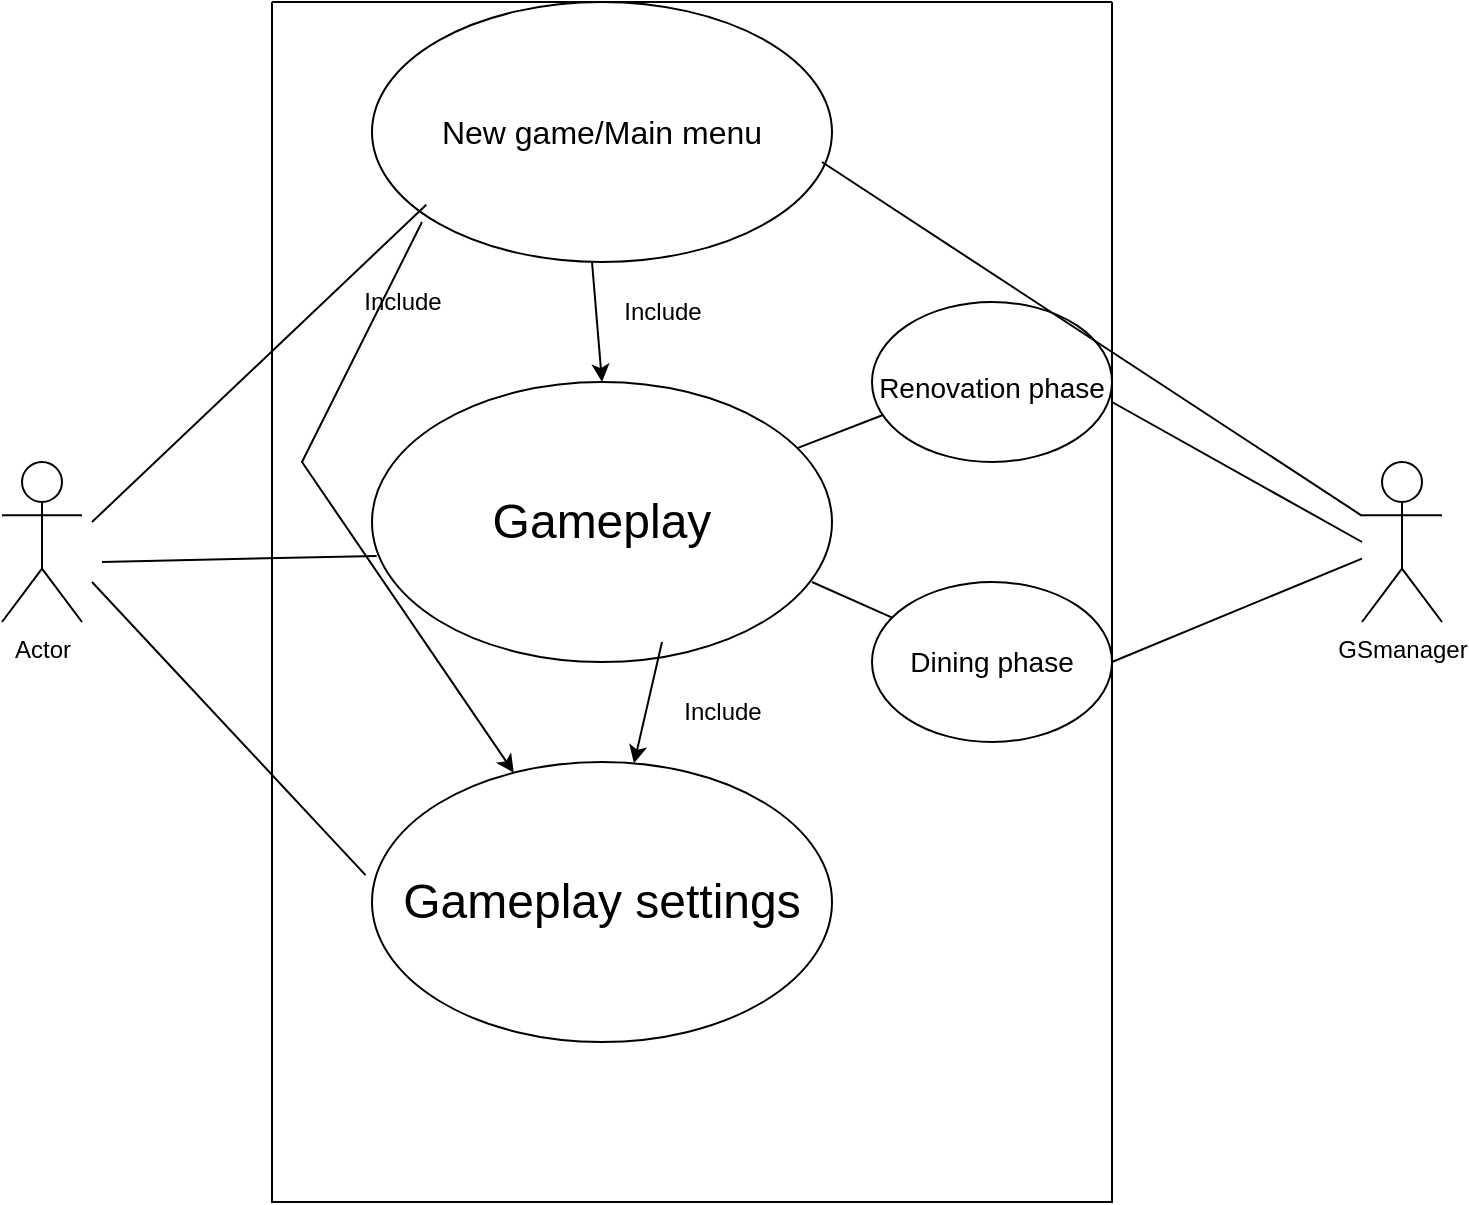 <mxfile version="21.0.2" type="device"><diagram id="4pnwxT8Jr6PgjWFXuMfJ" name="Page-1"><mxGraphModel dx="1290" dy="581" grid="1" gridSize="10" guides="1" tooltips="1" connect="1" arrows="1" fold="1" page="1" pageScale="1" pageWidth="850" pageHeight="1100" math="0" shadow="0"><root><mxCell id="0"/><mxCell id="1" parent="0"/><mxCell id="FR_ScqxF3M0aErKBmypg-3" value="Actor" style="shape=umlActor;verticalLabelPosition=bottom;verticalAlign=top;html=1;outlineConnect=0;" parent="1" vertex="1"><mxGeometry x="80" y="230" width="40" height="80" as="geometry"/></mxCell><mxCell id="FR_ScqxF3M0aErKBmypg-5" value="" style="swimlane;startSize=0;" parent="1" vertex="1"><mxGeometry x="215" width="420" height="600" as="geometry"><mxRectangle x="220" y="-40" width="50" height="40" as="alternateBounds"/></mxGeometry></mxCell><mxCell id="FR_ScqxF3M0aErKBmypg-6" value="&lt;font size=&quot;3&quot;&gt;New game/Main menu&lt;/font&gt;" style="ellipse;whiteSpace=wrap;html=1;" parent="FR_ScqxF3M0aErKBmypg-5" vertex="1"><mxGeometry x="50" width="230" height="130" as="geometry"/></mxCell><mxCell id="FR_ScqxF3M0aErKBmypg-7" value="" style="endArrow=none;html=1;rounded=0;entryX=0.118;entryY=0.78;entryDx=0;entryDy=0;entryPerimeter=0;" parent="FR_ScqxF3M0aErKBmypg-5" target="FR_ScqxF3M0aErKBmypg-6" edge="1"><mxGeometry width="50" height="50" relative="1" as="geometry"><mxPoint x="-90" y="260" as="sourcePoint"/><mxPoint x="30" y="150" as="targetPoint"/></mxGeometry></mxCell><mxCell id="FR_ScqxF3M0aErKBmypg-8" value="Gameplay" style="ellipse;whiteSpace=wrap;html=1;fontSize=24;" parent="FR_ScqxF3M0aErKBmypg-5" vertex="1"><mxGeometry x="50" y="190" width="230" height="140" as="geometry"/></mxCell><mxCell id="FR_ScqxF3M0aErKBmypg-10" value="" style="endArrow=none;html=1;rounded=0;fontSize=24;entryX=0.043;entryY=0.708;entryDx=0;entryDy=0;entryPerimeter=0;" parent="FR_ScqxF3M0aErKBmypg-5" target="FR_ScqxF3M0aErKBmypg-11" edge="1" source="FR_ScqxF3M0aErKBmypg-8"><mxGeometry width="50" height="50" relative="1" as="geometry"><mxPoint x="270" y="180" as="sourcePoint"/><mxPoint x="300" y="160" as="targetPoint"/></mxGeometry></mxCell><mxCell id="FR_ScqxF3M0aErKBmypg-11" value="&lt;font style=&quot;font-size: 14px;&quot;&gt;Renovation phase&lt;/font&gt;" style="ellipse;whiteSpace=wrap;html=1;fontSize=24;" parent="FR_ScqxF3M0aErKBmypg-5" vertex="1"><mxGeometry x="300" y="150" width="120" height="80" as="geometry"/></mxCell><mxCell id="FR_ScqxF3M0aErKBmypg-12" value="&lt;font style=&quot;font-size: 14px;&quot;&gt;Dining phase&lt;/font&gt;" style="ellipse;whiteSpace=wrap;html=1;fontSize=6;" parent="FR_ScqxF3M0aErKBmypg-5" vertex="1"><mxGeometry x="300" y="290" width="120" height="80" as="geometry"/></mxCell><mxCell id="FR_ScqxF3M0aErKBmypg-13" value="" style="endArrow=none;html=1;rounded=0;fontSize=14;" parent="FR_ScqxF3M0aErKBmypg-5" edge="1" target="FR_ScqxF3M0aErKBmypg-12"><mxGeometry width="50" height="50" relative="1" as="geometry"><mxPoint x="270" y="290" as="sourcePoint"/><mxPoint x="300" y="310" as="targetPoint"/></mxGeometry></mxCell><mxCell id="FR_ScqxF3M0aErKBmypg-15" value="&lt;font style=&quot;font-size: 24px;&quot;&gt;Gameplay settings&lt;/font&gt;" style="ellipse;whiteSpace=wrap;html=1;fontSize=14;" parent="FR_ScqxF3M0aErKBmypg-5" vertex="1"><mxGeometry x="50" y="380" width="230" height="140" as="geometry"/></mxCell><mxCell id="FR_ScqxF3M0aErKBmypg-16" value="" style="endArrow=none;html=1;rounded=0;fontSize=24;exitX=-0.014;exitY=0.404;exitDx=0;exitDy=0;exitPerimeter=0;" parent="FR_ScqxF3M0aErKBmypg-5" source="FR_ScqxF3M0aErKBmypg-15" edge="1"><mxGeometry width="50" height="50" relative="1" as="geometry"><mxPoint x="20" y="390" as="sourcePoint"/><mxPoint x="-90" y="290" as="targetPoint"/></mxGeometry></mxCell><mxCell id="2cKfv_QqivUV8Rq4jl3m-11" value="" style="endArrow=none;html=1;rounded=0;" edge="1" parent="FR_ScqxF3M0aErKBmypg-5" target="2cKfv_QqivUV8Rq4jl3m-5"><mxGeometry width="50" height="50" relative="1" as="geometry"><mxPoint x="275" y="80" as="sourcePoint"/><mxPoint x="325" y="30" as="targetPoint"/></mxGeometry></mxCell><mxCell id="2cKfv_QqivUV8Rq4jl3m-13" value="" style="endArrow=classic;html=1;rounded=0;entryX=0.5;entryY=0;entryDx=0;entryDy=0;" edge="1" parent="FR_ScqxF3M0aErKBmypg-5" target="FR_ScqxF3M0aErKBmypg-8"><mxGeometry width="50" height="50" relative="1" as="geometry"><mxPoint x="160" y="130" as="sourcePoint"/><mxPoint x="210" y="80" as="targetPoint"/></mxGeometry></mxCell><mxCell id="2cKfv_QqivUV8Rq4jl3m-14" value="" style="endArrow=classic;html=1;rounded=0;" edge="1" parent="FR_ScqxF3M0aErKBmypg-5" target="FR_ScqxF3M0aErKBmypg-15"><mxGeometry width="50" height="50" relative="1" as="geometry"><mxPoint x="75" y="110" as="sourcePoint"/><mxPoint x="125" y="60" as="targetPoint"/><Array as="points"><mxPoint x="15" y="230"/></Array></mxGeometry></mxCell><mxCell id="2cKfv_QqivUV8Rq4jl3m-16" value="Include" style="text;html=1;align=center;verticalAlign=middle;resizable=0;points=[];autosize=1;strokeColor=none;fillColor=none;" vertex="1" parent="FR_ScqxF3M0aErKBmypg-5"><mxGeometry x="165" y="140" width="60" height="30" as="geometry"/></mxCell><mxCell id="2cKfv_QqivUV8Rq4jl3m-19" value="Include" style="text;html=1;align=center;verticalAlign=middle;resizable=0;points=[];autosize=1;strokeColor=none;fillColor=none;" vertex="1" parent="FR_ScqxF3M0aErKBmypg-5"><mxGeometry x="195" y="340" width="60" height="30" as="geometry"/></mxCell><mxCell id="FR_ScqxF3M0aErKBmypg-9" value="" style="endArrow=none;html=1;rounded=0;fontSize=24;entryX=0.01;entryY=0.621;entryDx=0;entryDy=0;entryPerimeter=0;" parent="1" target="FR_ScqxF3M0aErKBmypg-8" edge="1"><mxGeometry width="50" height="50" relative="1" as="geometry"><mxPoint x="130" y="280" as="sourcePoint"/><mxPoint x="190" y="230" as="targetPoint"/></mxGeometry></mxCell><mxCell id="2cKfv_QqivUV8Rq4jl3m-5" value="GSmanager" style="shape=umlActor;verticalLabelPosition=bottom;verticalAlign=top;html=1;outlineConnect=0;" vertex="1" parent="1"><mxGeometry x="760" y="230" width="40" height="80" as="geometry"/></mxCell><mxCell id="2cKfv_QqivUV8Rq4jl3m-9" value="" style="endArrow=none;html=1;rounded=0;" edge="1" parent="1"><mxGeometry width="50" height="50" relative="1" as="geometry"><mxPoint x="635" y="200" as="sourcePoint"/><mxPoint x="760" y="270" as="targetPoint"/></mxGeometry></mxCell><mxCell id="2cKfv_QqivUV8Rq4jl3m-10" value="" style="endArrow=none;html=1;rounded=0;" edge="1" parent="1" target="2cKfv_QqivUV8Rq4jl3m-5"><mxGeometry width="50" height="50" relative="1" as="geometry"><mxPoint x="635" y="330" as="sourcePoint"/><mxPoint x="685" y="280" as="targetPoint"/></mxGeometry></mxCell><mxCell id="2cKfv_QqivUV8Rq4jl3m-12" value="" style="endArrow=classic;html=1;rounded=0;" edge="1" parent="1" target="FR_ScqxF3M0aErKBmypg-15"><mxGeometry width="50" height="50" relative="1" as="geometry"><mxPoint x="410" y="320" as="sourcePoint"/><mxPoint x="460" y="270" as="targetPoint"/></mxGeometry></mxCell><mxCell id="2cKfv_QqivUV8Rq4jl3m-15" value="Include" style="text;html=1;align=center;verticalAlign=middle;resizable=0;points=[];autosize=1;strokeColor=none;fillColor=none;" vertex="1" parent="1"><mxGeometry x="250" y="135" width="60" height="30" as="geometry"/></mxCell></root></mxGraphModel></diagram></mxfile>